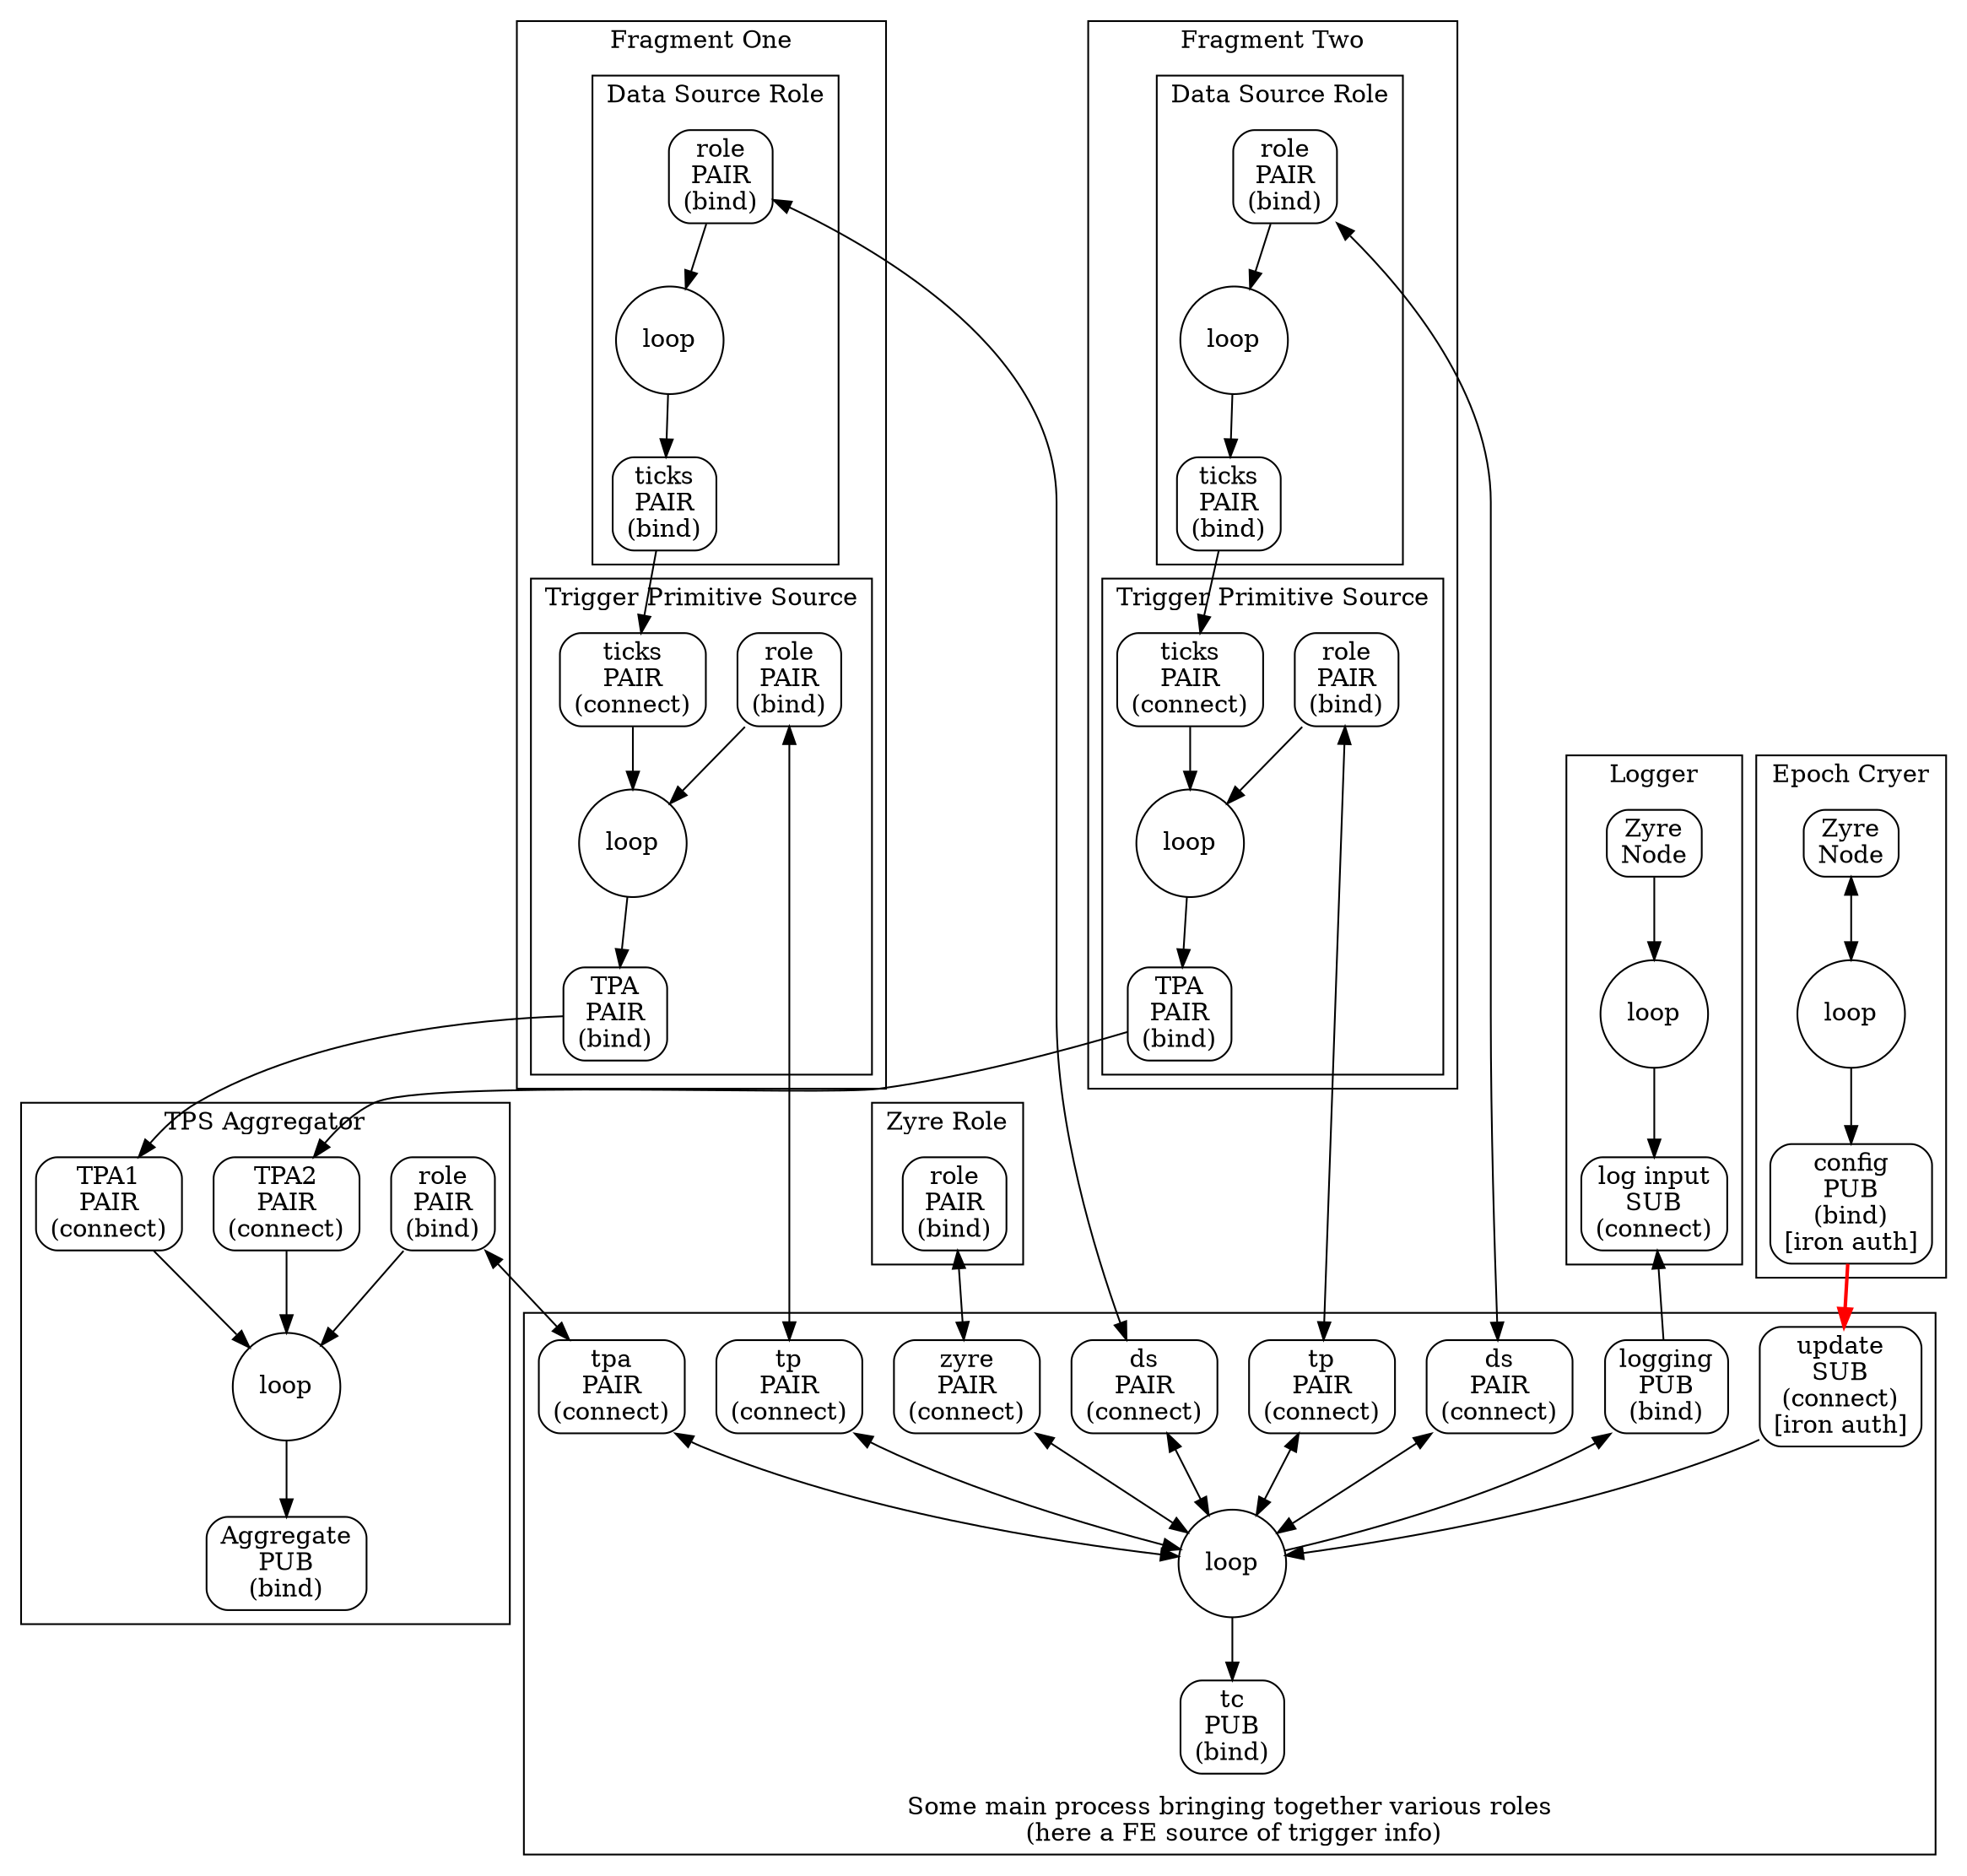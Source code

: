 digraph roles {
        node[shape=box,style=rounded];
        

        subgraph cluster_cryer {
                label="Epoch Cryer";//"decryer"?
                cryer_zyer[label="Zyre\nNode"];
                cryer_pub[label="config\nPUB\n(bind)\n[iron auth]"];
                cryer_loop[label="loop", shape=circle];
                cryer_zyer->cryer_loop[dir=both];
                cryer_loop->cryer_pub;
                
        }

        subgraph cluster_zyre {
                label="Zyre Role";
                zyre_role[label="role\nPAIR\n(bind)"]
        }

        subgraph cluster_frag1 {
                label="Fragment One"
                subgraph cluster_ds1 {
                        label="Data Source Role";
                        ds1_role[label="role\nPAIR\n(bind)"];
                        ds1_ticks[label="ticks\nPAIR\n(bind)"];
                        ds1_loop[label="loop", shape=circle];

                        ds1_role->ds1_loop;
                        ds1_loop->ds1_ticks;
                        
                }
                subgraph cluster_tp1 {
                        label="Trigger Primitive Source";
                        tp1_role[label="role\nPAIR\n(bind)"];
                        tp1_ticks[label="ticks\nPAIR\n(connect)"];
                        tp1_tpa[label="TPA\nPAIR\n(bind)"];
                        tp1_loop[label="loop", shape=circle];

                        tp1_role->tp1_loop;
                        tp1_ticks->tp1_loop;
                        tp1_loop->tp1_tpa;
                }
        }
        subgraph cluster_frag2 {
                label="Fragment Two"
                subgraph cluster_ds2 {
                        label="Data Source Role";
                        ds2_role[label="role\nPAIR\n(bind)"];
                        ds2_ticks[label="ticks\nPAIR\n(bind)"];
                        ds2_loop[label="loop", shape=circle];

                        ds2_role->ds2_loop;
                        ds2_loop->ds2_ticks;
                        
                }
                subgraph cluster_tp2 {
                        label="Trigger Primitive Source";
                        tp2_role[label="role\nPAIR\n(bind)"];
                        tp2_ticks[label="ticks\nPAIR\n(connect)"];
                        tp2_tpa[label="TPA\nPAIR\n(bind)"];
                        tp2_loop[label="loop", shape=circle];

                        tp2_role->tp2_loop;
                        tp2_ticks->tp2_loop;
                        tp2_loop->tp2_tpa;
                }
        }
        subgraph cluster_tpagg {
                label="TPS Aggregator";
                tpa_role[label="role\nPAIR\n(bind)"];
                tpa_tp1[label="TPA1\nPAIR\n(connect)"];
                tpa_tp2[label="TPA2\nPAIR\n(connect)"];
                tpa_pub[label="Aggregate\nPUB\n(bind)"];
                tpa_loop[label="loop", shape=circle];
                
                tpa_role->tpa_loop;
                tpa_tp1->tpa_loop;
                tpa_tp2->tpa_loop;
                tpa_loop->tpa_pub;
        }

        subgraph cluster_main {
                label="Some main process bringing together various roles\n (here a FE source of trigger info)";
                labelloc=bottom;
                
                
                zyre[label="zyre\nPAIR\n(connect)"];
                tp1[label="tp\nPAIR\n(connect)"];
                tp2[label="tp\nPAIR\n(connect)"];
                ds1[label="ds\nPAIR\n(connect)"];
                ds2[label="ds\nPAIR\n(connect)"];
                tpa[label="tpa\nPAIR\n(connect)"];
                cryer[label="update\nSUB\n(connect)\n[iron auth]"];
                log[label="logging\nPUB\n(bind)"];
                tpc[label="tc\nPUB\n(bind)"];
                
                loop[shape=circle,label="loop"];                

                loop->tpc;
                cryer->loop;
                log->loop[dir=back];

                edge[dir=both];
                
                zyre->loop;
                tp1->loop;
                tp2->loop;
                ds1->loop;
                ds2->loop;
                tpa->loop;

                
        }                
        subgraph cluster_log {
                label="Logger";

                log_zyre[label="Zyre\nNode"];
                log_sub[label="log input\nSUB\n(connect)"];
                log_loop[label="loop",shape=circle];
                log_zyre->log_loop->log_sub;
        }

        zyre_role->zyre[dir=both];
        ds1_role->ds1[dir=both];
        ds2_role->ds2[dir=both];
        tp1_role->tp1[dir=both];
        tp2_role->tp2[dir=both];
        tpa_role->tpa[dir=both];
        
        ds1_ticks->tp1_ticks;
        ds2_ticks->tp2_ticks;
        
        tp1_tpa->tpa_tp1;
        tp2_tpa->tpa_tp2;
        
        cryer_pub->cryer[color=red,penwidth=2];
        log_sub->log[dir=back];
        

}
